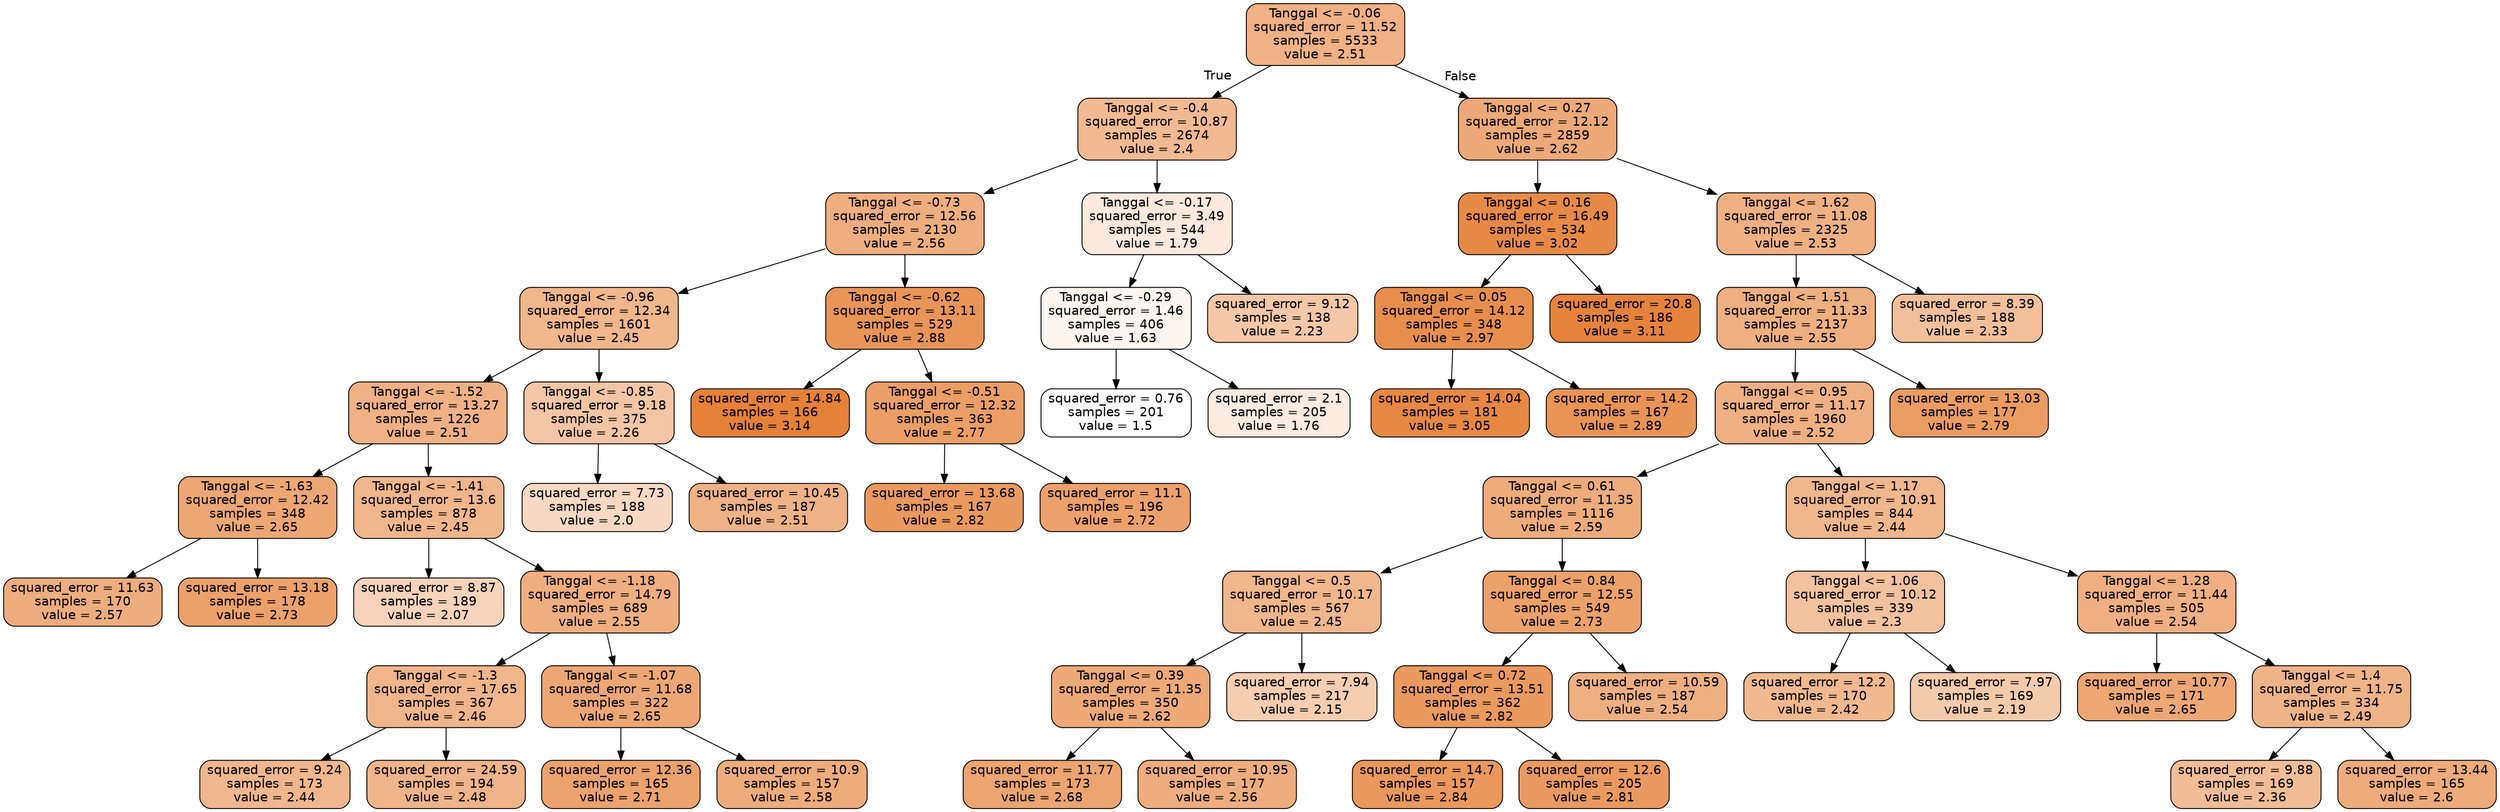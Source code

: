 digraph Tree {
node [shape=box, style="filled, rounded", color="black", fontname="helvetica"] ;
edge [fontname="helvetica"] ;
0 [label="Tanggal <= -0.06\nsquared_error = 11.52\nsamples = 5533\nvalue = 2.51", fillcolor="#efb185"] ;
1 [label="Tanggal <= -0.4\nsquared_error = 10.87\nsamples = 2674\nvalue = 2.4", fillcolor="#f1ba92"] ;
0 -> 1 [labeldistance=2.5, labelangle=45, headlabel="True"] ;
2 [label="Tanggal <= -0.73\nsquared_error = 12.56\nsamples = 2130\nvalue = 2.56", fillcolor="#eeae7f"] ;
1 -> 2 ;
3 [label="Tanggal <= -0.96\nsquared_error = 12.34\nsamples = 1601\nvalue = 2.45", fillcolor="#f0b68c"] ;
2 -> 3 ;
4 [label="Tanggal <= -1.52\nsquared_error = 13.27\nsamples = 1226\nvalue = 2.51", fillcolor="#efb185"] ;
3 -> 4 ;
5 [label="Tanggal <= -1.63\nsquared_error = 12.42\nsamples = 348\nvalue = 2.65", fillcolor="#eda774"] ;
4 -> 5 ;
6 [label="squared_error = 11.63\nsamples = 170\nvalue = 2.57", fillcolor="#eead7e"] ;
5 -> 6 ;
7 [label="squared_error = 13.18\nsamples = 178\nvalue = 2.73", fillcolor="#eca16b"] ;
5 -> 7 ;
8 [label="Tanggal <= -1.41\nsquared_error = 13.6\nsamples = 878\nvalue = 2.45", fillcolor="#f0b68c"] ;
4 -> 8 ;
9 [label="squared_error = 8.87\nsamples = 189\nvalue = 2.07", fillcolor="#f6d3ba"] ;
8 -> 9 ;
10 [label="Tanggal <= -1.18\nsquared_error = 14.79\nsamples = 689\nvalue = 2.55", fillcolor="#eeae80"] ;
8 -> 10 ;
11 [label="Tanggal <= -1.3\nsquared_error = 17.65\nsamples = 367\nvalue = 2.46", fillcolor="#f0b58b"] ;
10 -> 11 ;
12 [label="squared_error = 9.24\nsamples = 173\nvalue = 2.44", fillcolor="#f0b78e"] ;
11 -> 12 ;
13 [label="squared_error = 24.59\nsamples = 194\nvalue = 2.48", fillcolor="#efb489"] ;
11 -> 13 ;
14 [label="Tanggal <= -1.07\nsquared_error = 11.68\nsamples = 322\nvalue = 2.65", fillcolor="#eda774"] ;
10 -> 14 ;
15 [label="squared_error = 12.36\nsamples = 165\nvalue = 2.71", fillcolor="#eca26d"] ;
14 -> 15 ;
16 [label="squared_error = 10.9\nsamples = 157\nvalue = 2.58", fillcolor="#eeac7c"] ;
14 -> 16 ;
17 [label="Tanggal <= -0.85\nsquared_error = 9.18\nsamples = 375\nvalue = 2.26", fillcolor="#f3c5a4"] ;
3 -> 17 ;
18 [label="squared_error = 7.73\nsamples = 188\nvalue = 2.0", fillcolor="#f7d9c3"] ;
17 -> 18 ;
19 [label="squared_error = 10.45\nsamples = 187\nvalue = 2.51", fillcolor="#efb286"] ;
17 -> 19 ;
20 [label="Tanggal <= -0.62\nsquared_error = 13.11\nsamples = 529\nvalue = 2.88", fillcolor="#e99558"] ;
2 -> 20 ;
21 [label="squared_error = 14.84\nsamples = 166\nvalue = 3.14", fillcolor="#e58139"] ;
20 -> 21 ;
22 [label="Tanggal <= -0.51\nsquared_error = 12.32\nsamples = 363\nvalue = 2.77", fillcolor="#eb9e66"] ;
20 -> 22 ;
23 [label="squared_error = 13.68\nsamples = 167\nvalue = 2.82", fillcolor="#ea995f"] ;
22 -> 23 ;
24 [label="squared_error = 11.1\nsamples = 196\nvalue = 2.72", fillcolor="#eca16c"] ;
22 -> 24 ;
25 [label="Tanggal <= -0.17\nsquared_error = 3.49\nsamples = 544\nvalue = 1.79", fillcolor="#fbe9dd"] ;
1 -> 25 ;
26 [label="Tanggal <= -0.29\nsquared_error = 1.46\nsamples = 406\nvalue = 1.63", fillcolor="#fdf5ef"] ;
25 -> 26 ;
27 [label="squared_error = 0.76\nsamples = 201\nvalue = 1.5", fillcolor="#ffffff"] ;
26 -> 27 ;
28 [label="squared_error = 2.1\nsamples = 205\nvalue = 1.76", fillcolor="#fbebe0"] ;
26 -> 28 ;
29 [label="squared_error = 9.12\nsamples = 138\nvalue = 2.23", fillcolor="#f3c7a7"] ;
25 -> 29 ;
30 [label="Tanggal <= 0.27\nsquared_error = 12.12\nsamples = 2859\nvalue = 2.62", fillcolor="#eda978"] ;
0 -> 30 [labeldistance=2.5, labelangle=-45, headlabel="False"] ;
31 [label="Tanggal <= 0.16\nsquared_error = 16.49\nsamples = 534\nvalue = 3.02", fillcolor="#e78a47"] ;
30 -> 31 ;
32 [label="Tanggal <= 0.05\nsquared_error = 14.12\nsamples = 348\nvalue = 2.97", fillcolor="#e88e4d"] ;
31 -> 32 ;
33 [label="squared_error = 14.04\nsamples = 181\nvalue = 3.05", fillcolor="#e68844"] ;
32 -> 33 ;
34 [label="squared_error = 14.2\nsamples = 167\nvalue = 2.89", fillcolor="#e99457"] ;
32 -> 34 ;
35 [label="squared_error = 20.8\nsamples = 186\nvalue = 3.11", fillcolor="#e5833c"] ;
31 -> 35 ;
36 [label="Tanggal <= 1.62\nsquared_error = 11.08\nsamples = 2325\nvalue = 2.53", fillcolor="#efb083"] ;
30 -> 36 ;
37 [label="Tanggal <= 1.51\nsquared_error = 11.33\nsamples = 2137\nvalue = 2.55", fillcolor="#eeaf81"] ;
36 -> 37 ;
38 [label="Tanggal <= 0.95\nsquared_error = 11.17\nsamples = 1960\nvalue = 2.52", fillcolor="#efb083"] ;
37 -> 38 ;
39 [label="Tanggal <= 0.61\nsquared_error = 11.35\nsamples = 1116\nvalue = 2.59", fillcolor="#eeac7c"] ;
38 -> 39 ;
40 [label="Tanggal <= 0.5\nsquared_error = 10.17\nsamples = 567\nvalue = 2.45", fillcolor="#f0b68c"] ;
39 -> 40 ;
41 [label="Tanggal <= 0.39\nsquared_error = 11.35\nsamples = 350\nvalue = 2.62", fillcolor="#eda977"] ;
40 -> 41 ;
42 [label="squared_error = 11.77\nsamples = 173\nvalue = 2.68", fillcolor="#eca470"] ;
41 -> 42 ;
43 [label="squared_error = 10.95\nsamples = 177\nvalue = 2.56", fillcolor="#eead7f"] ;
41 -> 43 ;
44 [label="squared_error = 7.94\nsamples = 217\nvalue = 2.15", fillcolor="#f5cdb1"] ;
40 -> 44 ;
45 [label="Tanggal <= 0.84\nsquared_error = 12.55\nsamples = 549\nvalue = 2.73", fillcolor="#eca16b"] ;
39 -> 45 ;
46 [label="Tanggal <= 0.72\nsquared_error = 13.51\nsamples = 362\nvalue = 2.82", fillcolor="#ea995f"] ;
45 -> 46 ;
47 [label="squared_error = 14.7\nsamples = 157\nvalue = 2.84", fillcolor="#ea985d"] ;
46 -> 47 ;
48 [label="squared_error = 12.6\nsamples = 205\nvalue = 2.81", fillcolor="#ea9a61"] ;
46 -> 48 ;
49 [label="squared_error = 10.59\nsamples = 187\nvalue = 2.54", fillcolor="#eeaf81"] ;
45 -> 49 ;
50 [label="Tanggal <= 1.17\nsquared_error = 10.91\nsamples = 844\nvalue = 2.44", fillcolor="#f0b78d"] ;
38 -> 50 ;
51 [label="Tanggal <= 1.06\nsquared_error = 10.12\nsamples = 339\nvalue = 2.3", fillcolor="#f2c19e"] ;
50 -> 51 ;
52 [label="squared_error = 12.2\nsamples = 170\nvalue = 2.42", fillcolor="#f0b990"] ;
51 -> 52 ;
53 [label="squared_error = 7.97\nsamples = 169\nvalue = 2.19", fillcolor="#f4caac"] ;
51 -> 53 ;
54 [label="Tanggal <= 1.28\nsquared_error = 11.44\nsamples = 505\nvalue = 2.54", fillcolor="#efaf82"] ;
50 -> 54 ;
55 [label="squared_error = 10.77\nsamples = 171\nvalue = 2.65", fillcolor="#eda774"] ;
54 -> 55 ;
56 [label="Tanggal <= 1.4\nsquared_error = 11.75\nsamples = 334\nvalue = 2.49", fillcolor="#efb388"] ;
54 -> 56 ;
57 [label="squared_error = 9.88\nsamples = 169\nvalue = 2.36", fillcolor="#f1bd97"] ;
56 -> 57 ;
58 [label="squared_error = 13.44\nsamples = 165\nvalue = 2.6", fillcolor="#eeab7b"] ;
56 -> 58 ;
59 [label="squared_error = 13.03\nsamples = 177\nvalue = 2.79", fillcolor="#ea9c63"] ;
37 -> 59 ;
60 [label="squared_error = 8.39\nsamples = 188\nvalue = 2.33", fillcolor="#f2bf9b"] ;
36 -> 60 ;
}